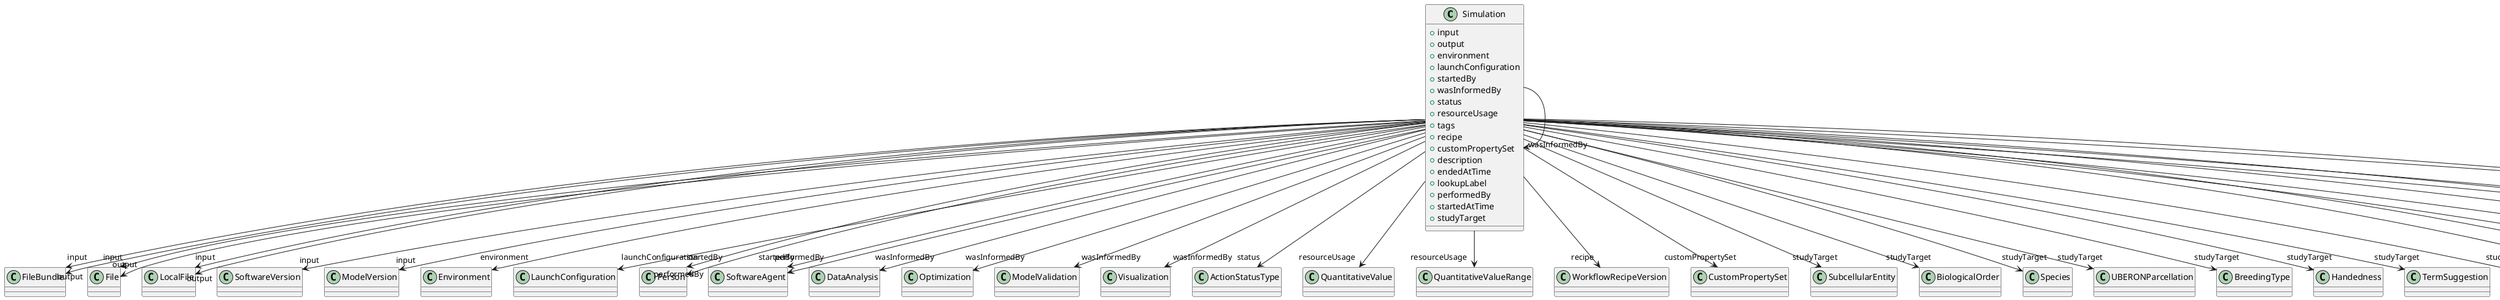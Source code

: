 @startuml
class Simulation {
+input
+output
+environment
+launchConfiguration
+startedBy
+wasInformedBy
+status
+resourceUsage
+tags
+recipe
+customPropertySet
+description
+endedAtTime
+lookupLabel
+performedBy
+startedAtTime
+studyTarget

}
Simulation -d-> "input" FileBundle
Simulation -d-> "input" File
Simulation -d-> "input" LocalFile
Simulation -d-> "input" SoftwareVersion
Simulation -d-> "input" ModelVersion
Simulation -d-> "output" FileBundle
Simulation -d-> "output" File
Simulation -d-> "output" LocalFile
Simulation -d-> "environment" Environment
Simulation -d-> "launchConfiguration" LaunchConfiguration
Simulation -d-> "startedBy" Person
Simulation -d-> "startedBy" SoftwareAgent
Simulation -d-> "wasInformedBy" DataAnalysis
Simulation -d-> "wasInformedBy" Optimization
Simulation -d-> "wasInformedBy" ModelValidation
Simulation -d-> "wasInformedBy" Visualization
Simulation -d-> "wasInformedBy" Simulation
Simulation -d-> "status" ActionStatusType
Simulation -d-> "resourceUsage" QuantitativeValue
Simulation -d-> "resourceUsage" QuantitativeValueRange
Simulation -d-> "recipe" WorkflowRecipeVersion
Simulation -d-> "customPropertySet" CustomPropertySet
Simulation -d-> "performedBy" Person
Simulation -d-> "performedBy" SoftwareAgent
Simulation -d-> "studyTarget" SubcellularEntity
Simulation -d-> "studyTarget" BiologicalOrder
Simulation -d-> "studyTarget" Species
Simulation -d-> "studyTarget" UBERONParcellation
Simulation -d-> "studyTarget" BreedingType
Simulation -d-> "studyTarget" Handedness
Simulation -d-> "studyTarget" TermSuggestion
Simulation -d-> "studyTarget" DiseaseModel
Simulation -d-> "studyTarget" Disease
Simulation -d-> "studyTarget" CellType
Simulation -d-> "studyTarget" BiologicalSex
Simulation -d-> "studyTarget" CellCultureType
Simulation -d-> "studyTarget" MolecularEntity
Simulation -d-> "studyTarget" Organ
Simulation -d-> "studyTarget" GeneticStrainType
Simulation -d-> "studyTarget" CustomAnatomicalEntity
Simulation -d-> "studyTarget" ParcellationEntity
Simulation -d-> "studyTarget" ParcellationEntityVersion

@enduml